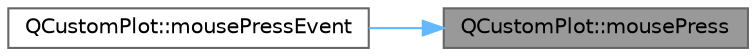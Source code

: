 digraph "QCustomPlot::mousePress"
{
 // LATEX_PDF_SIZE
  bgcolor="transparent";
  edge [fontname=Helvetica,fontsize=10,labelfontname=Helvetica,labelfontsize=10];
  node [fontname=Helvetica,fontsize=10,shape=box,height=0.2,width=0.4];
  rankdir="RL";
  Node1 [label="QCustomPlot::mousePress",height=0.2,width=0.4,color="gray40", fillcolor="grey60", style="filled", fontcolor="black",tooltip=" "];
  Node1 -> Node2 [dir="back",color="steelblue1",style="solid"];
  Node2 [label="QCustomPlot::mousePressEvent",height=0.2,width=0.4,color="grey40", fillcolor="white", style="filled",URL="$class_q_custom_plot.html#aac0a7296a6031dc667c01c1abd4ecc6b",tooltip=" "];
}
